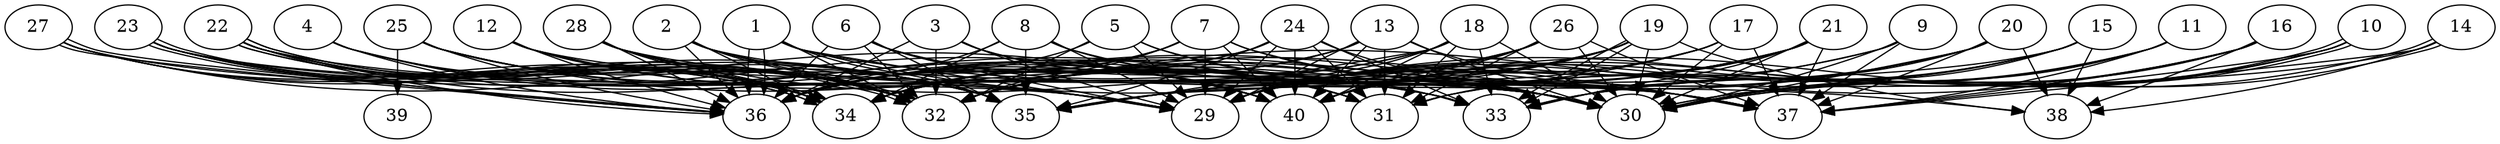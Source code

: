 // DAG automatically generated by daggen at Thu Oct  3 14:06:49 2019
// ./daggen --dot -n 40 --ccr 0.4 --fat 0.9 --regular 0.9 --density 0.9 --mindata 5242880 --maxdata 52428800 
digraph G {
  1 [size="76753920", alpha="0.02", expect_size="30701568"] 
  1 -> 29 [size ="30701568"]
  1 -> 32 [size ="30701568"]
  1 -> 35 [size ="30701568"]
  1 -> 36 [size ="30701568"]
  1 -> 36 [size ="30701568"]
  1 -> 37 [size ="30701568"]
  1 -> 38 [size ="30701568"]
  2 [size="106275840", alpha="0.15", expect_size="42510336"] 
  2 -> 29 [size ="42510336"]
  2 -> 32 [size ="42510336"]
  2 -> 34 [size ="42510336"]
  2 -> 36 [size ="42510336"]
  2 -> 37 [size ="42510336"]
  2 -> 40 [size ="42510336"]
  3 [size="48460800", alpha="0.18", expect_size="19384320"] 
  3 -> 29 [size ="19384320"]
  3 -> 31 [size ="19384320"]
  3 -> 32 [size ="19384320"]
  3 -> 36 [size ="19384320"]
  3 -> 40 [size ="19384320"]
  4 [size="75484160", alpha="0.18", expect_size="30193664"] 
  4 -> 29 [size ="30193664"]
  4 -> 31 [size ="30193664"]
  4 -> 32 [size ="30193664"]
  4 -> 36 [size ="30193664"]
  5 [size="51292160", alpha="0.20", expect_size="20516864"] 
  5 -> 29 [size ="20516864"]
  5 -> 30 [size ="20516864"]
  5 -> 32 [size ="20516864"]
  5 -> 33 [size ="20516864"]
  5 -> 36 [size ="20516864"]
  6 [size="96704000", alpha="0.11", expect_size="38681600"] 
  6 -> 29 [size ="38681600"]
  6 -> 32 [size ="38681600"]
  6 -> 33 [size ="38681600"]
  6 -> 35 [size ="38681600"]
  6 -> 36 [size ="38681600"]
  6 -> 40 [size ="38681600"]
  7 [size="91015680", alpha="0.09", expect_size="36406272"] 
  7 -> 29 [size ="36406272"]
  7 -> 30 [size ="36406272"]
  7 -> 32 [size ="36406272"]
  7 -> 34 [size ="36406272"]
  7 -> 36 [size ="36406272"]
  7 -> 37 [size ="36406272"]
  7 -> 40 [size ="36406272"]
  8 [size="85862400", alpha="0.14", expect_size="34344960"] 
  8 -> 29 [size ="34344960"]
  8 -> 30 [size ="34344960"]
  8 -> 31 [size ="34344960"]
  8 -> 34 [size ="34344960"]
  8 -> 35 [size ="34344960"]
  8 -> 36 [size ="34344960"]
  9 [size="36103680", alpha="0.04", expect_size="14441472"] 
  9 -> 29 [size ="14441472"]
  9 -> 30 [size ="14441472"]
  9 -> 34 [size ="14441472"]
  9 -> 37 [size ="14441472"]
  10 [size="15060480", alpha="0.02", expect_size="6024192"] 
  10 -> 30 [size ="6024192"]
  10 -> 30 [size ="6024192"]
  10 -> 33 [size ="6024192"]
  10 -> 37 [size ="6024192"]
  10 -> 40 [size ="6024192"]
  11 [size="109153280", alpha="0.07", expect_size="43661312"] 
  11 -> 30 [size ="43661312"]
  11 -> 31 [size ="43661312"]
  11 -> 37 [size ="43661312"]
  11 -> 40 [size ="43661312"]
  12 [size="121899520", alpha="0.10", expect_size="48759808"] 
  12 -> 29 [size ="48759808"]
  12 -> 30 [size ="48759808"]
  12 -> 32 [size ="48759808"]
  12 -> 33 [size ="48759808"]
  12 -> 34 [size ="48759808"]
  12 -> 36 [size ="48759808"]
  13 [size="93063680", alpha="0.12", expect_size="37225472"] 
  13 -> 29 [size ="37225472"]
  13 -> 30 [size ="37225472"]
  13 -> 31 [size ="37225472"]
  13 -> 32 [size ="37225472"]
  13 -> 34 [size ="37225472"]
  13 -> 36 [size ="37225472"]
  13 -> 37 [size ="37225472"]
  13 -> 40 [size ="37225472"]
  14 [size="79953920", alpha="0.18", expect_size="31981568"] 
  14 -> 30 [size ="31981568"]
  14 -> 30 [size ="31981568"]
  14 -> 35 [size ="31981568"]
  14 -> 37 [size ="31981568"]
  14 -> 38 [size ="31981568"]
  15 [size="68385280", alpha="0.11", expect_size="27354112"] 
  15 -> 29 [size ="27354112"]
  15 -> 30 [size ="27354112"]
  15 -> 31 [size ="27354112"]
  15 -> 35 [size ="27354112"]
  15 -> 38 [size ="27354112"]
  15 -> 40 [size ="27354112"]
  16 [size="66775040", alpha="0.17", expect_size="26710016"] 
  16 -> 29 [size ="26710016"]
  16 -> 30 [size ="26710016"]
  16 -> 32 [size ="26710016"]
  16 -> 33 [size ="26710016"]
  16 -> 37 [size ="26710016"]
  16 -> 38 [size ="26710016"]
  17 [size="129303040", alpha="0.19", expect_size="51721216"] 
  17 -> 29 [size ="51721216"]
  17 -> 30 [size ="51721216"]
  17 -> 32 [size ="51721216"]
  17 -> 35 [size ="51721216"]
  17 -> 37 [size ="51721216"]
  17 -> 40 [size ="51721216"]
  18 [size="64768000", alpha="0.05", expect_size="25907200"] 
  18 -> 29 [size ="25907200"]
  18 -> 30 [size ="25907200"]
  18 -> 31 [size ="25907200"]
  18 -> 32 [size ="25907200"]
  18 -> 33 [size ="25907200"]
  18 -> 35 [size ="25907200"]
  18 -> 36 [size ="25907200"]
  18 -> 40 [size ="25907200"]
  19 [size="30958080", alpha="0.09", expect_size="12383232"] 
  19 -> 29 [size ="12383232"]
  19 -> 30 [size ="12383232"]
  19 -> 32 [size ="12383232"]
  19 -> 33 [size ="12383232"]
  19 -> 33 [size ="12383232"]
  19 -> 35 [size ="12383232"]
  19 -> 36 [size ="12383232"]
  19 -> 38 [size ="12383232"]
  19 -> 40 [size ="12383232"]
  20 [size="56348160", alpha="0.07", expect_size="22539264"] 
  20 -> 29 [size ="22539264"]
  20 -> 30 [size ="22539264"]
  20 -> 32 [size ="22539264"]
  20 -> 33 [size ="22539264"]
  20 -> 34 [size ="22539264"]
  20 -> 37 [size ="22539264"]
  20 -> 38 [size ="22539264"]
  21 [size="65287680", alpha="0.15", expect_size="26115072"] 
  21 -> 29 [size ="26115072"]
  21 -> 30 [size ="26115072"]
  21 -> 31 [size ="26115072"]
  21 -> 32 [size ="26115072"]
  21 -> 33 [size ="26115072"]
  21 -> 34 [size ="26115072"]
  21 -> 37 [size ="26115072"]
  22 [size="106490880", alpha="0.19", expect_size="42596352"] 
  22 -> 29 [size ="42596352"]
  22 -> 30 [size ="42596352"]
  22 -> 32 [size ="42596352"]
  22 -> 32 [size ="42596352"]
  22 -> 34 [size ="42596352"]
  22 -> 34 [size ="42596352"]
  22 -> 35 [size ="42596352"]
  22 -> 36 [size ="42596352"]
  22 -> 40 [size ="42596352"]
  23 [size="50437120", alpha="0.09", expect_size="20174848"] 
  23 -> 29 [size ="20174848"]
  23 -> 30 [size ="20174848"]
  23 -> 32 [size ="20174848"]
  23 -> 34 [size ="20174848"]
  23 -> 34 [size ="20174848"]
  23 -> 35 [size ="20174848"]
  23 -> 36 [size ="20174848"]
  24 [size="118955520", alpha="0.10", expect_size="47582208"] 
  24 -> 29 [size ="47582208"]
  24 -> 30 [size ="47582208"]
  24 -> 31 [size ="47582208"]
  24 -> 33 [size ="47582208"]
  24 -> 34 [size ="47582208"]
  24 -> 35 [size ="47582208"]
  24 -> 36 [size ="47582208"]
  24 -> 40 [size ="47582208"]
  25 [size="106920960", alpha="0.18", expect_size="42768384"] 
  25 -> 31 [size ="42768384"]
  25 -> 32 [size ="42768384"]
  25 -> 33 [size ="42768384"]
  25 -> 35 [size ="42768384"]
  25 -> 36 [size ="42768384"]
  25 -> 39 [size ="42768384"]
  25 -> 40 [size ="42768384"]
  26 [size="52336640", alpha="0.19", expect_size="20934656"] 
  26 -> 29 [size ="20934656"]
  26 -> 30 [size ="20934656"]
  26 -> 31 [size ="20934656"]
  26 -> 32 [size ="20934656"]
  26 -> 35 [size ="20934656"]
  26 -> 36 [size ="20934656"]
  26 -> 37 [size ="20934656"]
  26 -> 40 [size ="20934656"]
  27 [size="36961280", alpha="0.14", expect_size="14784512"] 
  27 -> 30 [size ="14784512"]
  27 -> 32 [size ="14784512"]
  27 -> 34 [size ="14784512"]
  27 -> 35 [size ="14784512"]
  27 -> 36 [size ="14784512"]
  27 -> 36 [size ="14784512"]
  27 -> 40 [size ="14784512"]
  28 [size="32417280", alpha="0.01", expect_size="12966912"] 
  28 -> 30 [size ="12966912"]
  28 -> 32 [size ="12966912"]
  28 -> 34 [size ="12966912"]
  28 -> 35 [size ="12966912"]
  28 -> 36 [size ="12966912"]
  28 -> 37 [size ="12966912"]
  29 [size="64757760", alpha="0.12", expect_size="25903104"] 
  30 [size="116945920", alpha="0.03", expect_size="46778368"] 
  31 [size="37381120", alpha="0.10", expect_size="14952448"] 
  32 [size="125644800", alpha="0.16", expect_size="50257920"] 
  33 [size="121008640", alpha="0.16", expect_size="48403456"] 
  34 [size="58828800", alpha="0.07", expect_size="23531520"] 
  35 [size="119444480", alpha="0.07", expect_size="47777792"] 
  36 [size="105116160", alpha="0.16", expect_size="42046464"] 
  37 [size="99440640", alpha="0.05", expect_size="39776256"] 
  38 [size="62359040", alpha="0.03", expect_size="24943616"] 
  39 [size="66634240", alpha="0.04", expect_size="26653696"] 
  40 [size="17295360", alpha="0.12", expect_size="6918144"] 
}
